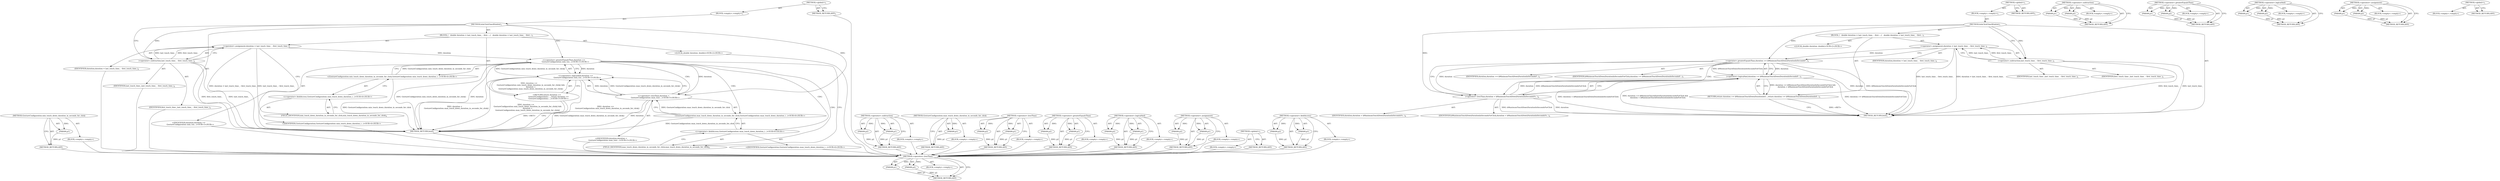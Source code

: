 digraph "&lt;operator&gt;.fieldAccess" {
vulnerable_63 [label=<(METHOD,&lt;operator&gt;.lessThan)>];
vulnerable_64 [label=<(PARAM,p1)>];
vulnerable_65 [label=<(PARAM,p2)>];
vulnerable_66 [label=<(BLOCK,&lt;empty&gt;,&lt;empty&gt;)>];
vulnerable_67 [label=<(METHOD_RETURN,ANY)>];
vulnerable_6 [label=<(METHOD,&lt;global&gt;)<SUB>1</SUB>>];
vulnerable_7 [label=<(BLOCK,&lt;empty&gt;,&lt;empty&gt;)<SUB>1</SUB>>];
vulnerable_8 [label=<(METHOD,IsInClickTimeWindow)<SUB>1</SUB>>];
vulnerable_9 [label=<(BLOCK,{
   double duration = last_touch_time_ - first...,{
   double duration = last_touch_time_ - first...)<SUB>1</SUB>>];
vulnerable_10 [label="<(LOCAL,double duration: double)<SUB>2</SUB>>"];
vulnerable_11 [label=<(&lt;operator&gt;.assignment,duration = last_touch_time_ - first_touch_time_)<SUB>2</SUB>>];
vulnerable_12 [label=<(IDENTIFIER,duration,duration = last_touch_time_ - first_touch_time_)<SUB>2</SUB>>];
vulnerable_13 [label=<(&lt;operator&gt;.subtraction,last_touch_time_ - first_touch_time_)<SUB>2</SUB>>];
vulnerable_14 [label=<(IDENTIFIER,last_touch_time_,last_touch_time_ - first_touch_time_)<SUB>2</SUB>>];
vulnerable_15 [label=<(IDENTIFIER,first_touch_time_,last_touch_time_ - first_touch_time_)<SUB>2</SUB>>];
vulnerable_16 [label=<(RETURN,return duration &gt;= kMinimumTouchDownDurationInS...,return duration &gt;= kMinimumTouchDownDurationInS...)<SUB>3</SUB>>];
vulnerable_17 [label=<(&lt;operator&gt;.logicalAnd,duration &gt;= kMinimumTouchDownDurationInSecondsF...)<SUB>3</SUB>>];
vulnerable_18 [label=<(&lt;operator&gt;.greaterEqualsThan,duration &gt;= kMinimumTouchDownDurationInSecondsF...)<SUB>3</SUB>>];
vulnerable_19 [label=<(IDENTIFIER,duration,duration &gt;= kMinimumTouchDownDurationInSecondsF...)<SUB>3</SUB>>];
vulnerable_20 [label=<(IDENTIFIER,kMinimumTouchDownDurationInSecondsForClick,duration &gt;= kMinimumTouchDownDurationInSecondsF...)<SUB>3</SUB>>];
vulnerable_21 [label=<(&lt;operator&gt;.lessThan,duration &lt; kMaximumTouchDownDurationInSecondsFo...)<SUB>4</SUB>>];
vulnerable_22 [label=<(IDENTIFIER,duration,duration &lt; kMaximumTouchDownDurationInSecondsFo...)<SUB>4</SUB>>];
vulnerable_23 [label=<(IDENTIFIER,kMaximumTouchDownDurationInSecondsForClick,duration &lt; kMaximumTouchDownDurationInSecondsFo...)<SUB>4</SUB>>];
vulnerable_24 [label=<(METHOD_RETURN,bool)<SUB>1</SUB>>];
vulnerable_26 [label=<(METHOD_RETURN,ANY)<SUB>1</SUB>>];
vulnerable_48 [label=<(METHOD,&lt;operator&gt;.subtraction)>];
vulnerable_49 [label=<(PARAM,p1)>];
vulnerable_50 [label=<(PARAM,p2)>];
vulnerable_51 [label=<(BLOCK,&lt;empty&gt;,&lt;empty&gt;)>];
vulnerable_52 [label=<(METHOD_RETURN,ANY)>];
vulnerable_58 [label=<(METHOD,&lt;operator&gt;.greaterEqualsThan)>];
vulnerable_59 [label=<(PARAM,p1)>];
vulnerable_60 [label=<(PARAM,p2)>];
vulnerable_61 [label=<(BLOCK,&lt;empty&gt;,&lt;empty&gt;)>];
vulnerable_62 [label=<(METHOD_RETURN,ANY)>];
vulnerable_53 [label=<(METHOD,&lt;operator&gt;.logicalAnd)>];
vulnerable_54 [label=<(PARAM,p1)>];
vulnerable_55 [label=<(PARAM,p2)>];
vulnerable_56 [label=<(BLOCK,&lt;empty&gt;,&lt;empty&gt;)>];
vulnerable_57 [label=<(METHOD_RETURN,ANY)>];
vulnerable_43 [label=<(METHOD,&lt;operator&gt;.assignment)>];
vulnerable_44 [label=<(PARAM,p1)>];
vulnerable_45 [label=<(PARAM,p2)>];
vulnerable_46 [label=<(BLOCK,&lt;empty&gt;,&lt;empty&gt;)>];
vulnerable_47 [label=<(METHOD_RETURN,ANY)>];
vulnerable_37 [label=<(METHOD,&lt;global&gt;)<SUB>1</SUB>>];
vulnerable_38 [label=<(BLOCK,&lt;empty&gt;,&lt;empty&gt;)>];
vulnerable_39 [label=<(METHOD_RETURN,ANY)>];
fixed_69 [label=<(METHOD,GestureConfiguration.min_touch_down_duration_in_seconds_for_click)>];
fixed_70 [label=<(PARAM,p1)>];
fixed_71 [label=<(BLOCK,&lt;empty&gt;,&lt;empty&gt;)>];
fixed_72 [label=<(METHOD_RETURN,ANY)>];
fixed_6 [label=<(METHOD,&lt;global&gt;)<SUB>1</SUB>>];
fixed_7 [label=<(BLOCK,&lt;empty&gt;,&lt;empty&gt;)<SUB>1</SUB>>];
fixed_8 [label=<(METHOD,IsInClickTimeWindow)<SUB>1</SUB>>];
fixed_9 [label=<(BLOCK,{
   double duration = last_touch_time_ - first...,{
   double duration = last_touch_time_ - first...)<SUB>1</SUB>>];
fixed_10 [label="<(LOCAL,double duration: double)<SUB>2</SUB>>"];
fixed_11 [label=<(&lt;operator&gt;.assignment,duration = last_touch_time_ - first_touch_time_)<SUB>2</SUB>>];
fixed_12 [label=<(IDENTIFIER,duration,duration = last_touch_time_ - first_touch_time_)<SUB>2</SUB>>];
fixed_13 [label=<(&lt;operator&gt;.subtraction,last_touch_time_ - first_touch_time_)<SUB>2</SUB>>];
fixed_14 [label=<(IDENTIFIER,last_touch_time_,last_touch_time_ - first_touch_time_)<SUB>2</SUB>>];
fixed_15 [label=<(IDENTIFIER,first_touch_time_,last_touch_time_ - first_touch_time_)<SUB>2</SUB>>];
fixed_16 [label="<(RETURN,return duration &gt;=
      GestureConfiguration::...,return duration &gt;=
      GestureConfiguration::...)<SUB>3</SUB>>"];
fixed_17 [label="<(&lt;operator&gt;.logicalAnd,duration &gt;=
      GestureConfiguration::min_tou...)<SUB>3</SUB>>"];
fixed_18 [label="<(&lt;operator&gt;.greaterEqualsThan,duration &gt;=
      GestureConfiguration::min_tou...)<SUB>3</SUB>>"];
fixed_19 [label="<(IDENTIFIER,duration,duration &gt;=
      GestureConfiguration::min_tou...)<SUB>3</SUB>>"];
fixed_20 [label="<(GestureConfiguration.min_touch_down_duration_in_seconds_for_click,GestureConfiguration::min_touch_down_duration_i...)<SUB>4</SUB>>"];
fixed_21 [label="<(&lt;operator&gt;.fieldAccess,GestureConfiguration::min_touch_down_duration_i...)<SUB>4</SUB>>"];
fixed_22 [label="<(IDENTIFIER,GestureConfiguration,GestureConfiguration::min_touch_down_duration_i...)<SUB>4</SUB>>"];
fixed_23 [label=<(FIELD_IDENTIFIER,min_touch_down_duration_in_seconds_for_click,min_touch_down_duration_in_seconds_for_click)<SUB>4</SUB>>];
fixed_24 [label="<(&lt;operator&gt;.lessThan,duration &lt;
      GestureConfiguration::max_touc...)<SUB>5</SUB>>"];
fixed_25 [label="<(IDENTIFIER,duration,duration &lt;
      GestureConfiguration::max_touc...)<SUB>5</SUB>>"];
fixed_26 [label="<(GestureConfiguration.max_touch_down_duration_in_seconds_for_click,GestureConfiguration::max_touch_down_duration_i...)<SUB>6</SUB>>"];
fixed_27 [label="<(&lt;operator&gt;.fieldAccess,GestureConfiguration::max_touch_down_duration_i...)<SUB>6</SUB>>"];
fixed_28 [label="<(IDENTIFIER,GestureConfiguration,GestureConfiguration::max_touch_down_duration_i...)<SUB>6</SUB>>"];
fixed_29 [label=<(FIELD_IDENTIFIER,max_touch_down_duration_in_seconds_for_click,max_touch_down_duration_in_seconds_for_click)<SUB>6</SUB>>];
fixed_30 [label=<(METHOD_RETURN,bool)<SUB>1</SUB>>];
fixed_32 [label=<(METHOD_RETURN,ANY)<SUB>1</SUB>>];
fixed_54 [label=<(METHOD,&lt;operator&gt;.subtraction)>];
fixed_55 [label=<(PARAM,p1)>];
fixed_56 [label=<(PARAM,p2)>];
fixed_57 [label=<(BLOCK,&lt;empty&gt;,&lt;empty&gt;)>];
fixed_58 [label=<(METHOD_RETURN,ANY)>];
fixed_83 [label=<(METHOD,GestureConfiguration.max_touch_down_duration_in_seconds_for_click)>];
fixed_84 [label=<(PARAM,p1)>];
fixed_85 [label=<(BLOCK,&lt;empty&gt;,&lt;empty&gt;)>];
fixed_86 [label=<(METHOD_RETURN,ANY)>];
fixed_78 [label=<(METHOD,&lt;operator&gt;.lessThan)>];
fixed_79 [label=<(PARAM,p1)>];
fixed_80 [label=<(PARAM,p2)>];
fixed_81 [label=<(BLOCK,&lt;empty&gt;,&lt;empty&gt;)>];
fixed_82 [label=<(METHOD_RETURN,ANY)>];
fixed_64 [label=<(METHOD,&lt;operator&gt;.greaterEqualsThan)>];
fixed_65 [label=<(PARAM,p1)>];
fixed_66 [label=<(PARAM,p2)>];
fixed_67 [label=<(BLOCK,&lt;empty&gt;,&lt;empty&gt;)>];
fixed_68 [label=<(METHOD_RETURN,ANY)>];
fixed_59 [label=<(METHOD,&lt;operator&gt;.logicalAnd)>];
fixed_60 [label=<(PARAM,p1)>];
fixed_61 [label=<(PARAM,p2)>];
fixed_62 [label=<(BLOCK,&lt;empty&gt;,&lt;empty&gt;)>];
fixed_63 [label=<(METHOD_RETURN,ANY)>];
fixed_49 [label=<(METHOD,&lt;operator&gt;.assignment)>];
fixed_50 [label=<(PARAM,p1)>];
fixed_51 [label=<(PARAM,p2)>];
fixed_52 [label=<(BLOCK,&lt;empty&gt;,&lt;empty&gt;)>];
fixed_53 [label=<(METHOD_RETURN,ANY)>];
fixed_43 [label=<(METHOD,&lt;global&gt;)<SUB>1</SUB>>];
fixed_44 [label=<(BLOCK,&lt;empty&gt;,&lt;empty&gt;)>];
fixed_45 [label=<(METHOD_RETURN,ANY)>];
fixed_73 [label=<(METHOD,&lt;operator&gt;.fieldAccess)>];
fixed_74 [label=<(PARAM,p1)>];
fixed_75 [label=<(PARAM,p2)>];
fixed_76 [label=<(BLOCK,&lt;empty&gt;,&lt;empty&gt;)>];
fixed_77 [label=<(METHOD_RETURN,ANY)>];
vulnerable_63 -> vulnerable_64  [key=0, label="AST: "];
vulnerable_63 -> vulnerable_64  [key=1, label="DDG: "];
vulnerable_63 -> vulnerable_66  [key=0, label="AST: "];
vulnerable_63 -> vulnerable_65  [key=0, label="AST: "];
vulnerable_63 -> vulnerable_65  [key=1, label="DDG: "];
vulnerable_63 -> vulnerable_67  [key=0, label="AST: "];
vulnerable_63 -> vulnerable_67  [key=1, label="CFG: "];
vulnerable_64 -> vulnerable_67  [key=0, label="DDG: p1"];
vulnerable_65 -> vulnerable_67  [key=0, label="DDG: p2"];
vulnerable_6 -> vulnerable_7  [key=0, label="AST: "];
vulnerable_6 -> vulnerable_26  [key=0, label="AST: "];
vulnerable_6 -> vulnerable_26  [key=1, label="CFG: "];
vulnerable_7 -> vulnerable_8  [key=0, label="AST: "];
vulnerable_8 -> vulnerable_9  [key=0, label="AST: "];
vulnerable_8 -> vulnerable_24  [key=0, label="AST: "];
vulnerable_8 -> vulnerable_13  [key=0, label="CFG: "];
vulnerable_8 -> vulnerable_13  [key=1, label="DDG: "];
vulnerable_8 -> vulnerable_18  [key=0, label="DDG: "];
vulnerable_8 -> vulnerable_21  [key=0, label="DDG: "];
vulnerable_9 -> vulnerable_10  [key=0, label="AST: "];
vulnerable_9 -> vulnerable_11  [key=0, label="AST: "];
vulnerable_9 -> vulnerable_16  [key=0, label="AST: "];
vulnerable_11 -> vulnerable_12  [key=0, label="AST: "];
vulnerable_11 -> vulnerable_13  [key=0, label="AST: "];
vulnerable_11 -> vulnerable_18  [key=0, label="CFG: "];
vulnerable_11 -> vulnerable_18  [key=1, label="DDG: duration"];
vulnerable_11 -> vulnerable_24  [key=0, label="DDG: last_touch_time_ - first_touch_time_"];
vulnerable_11 -> vulnerable_24  [key=1, label="DDG: duration = last_touch_time_ - first_touch_time_"];
vulnerable_13 -> vulnerable_14  [key=0, label="AST: "];
vulnerable_13 -> vulnerable_15  [key=0, label="AST: "];
vulnerable_13 -> vulnerable_11  [key=0, label="CFG: "];
vulnerable_13 -> vulnerable_11  [key=1, label="DDG: last_touch_time_"];
vulnerable_13 -> vulnerable_11  [key=2, label="DDG: first_touch_time_"];
vulnerable_13 -> vulnerable_24  [key=0, label="DDG: last_touch_time_"];
vulnerable_13 -> vulnerable_24  [key=1, label="DDG: first_touch_time_"];
vulnerable_16 -> vulnerable_17  [key=0, label="AST: "];
vulnerable_16 -> vulnerable_24  [key=0, label="CFG: "];
vulnerable_16 -> vulnerable_24  [key=1, label="DDG: &lt;RET&gt;"];
vulnerable_17 -> vulnerable_18  [key=0, label="AST: "];
vulnerable_17 -> vulnerable_21  [key=0, label="AST: "];
vulnerable_17 -> vulnerable_16  [key=0, label="CFG: "];
vulnerable_17 -> vulnerable_16  [key=1, label="DDG: duration &gt;= kMinimumTouchDownDurationInSecondsForClick &amp;&amp;
         duration &lt; kMaximumTouchDownDurationInSecondsForClick"];
vulnerable_17 -> vulnerable_24  [key=0, label="DDG: duration &gt;= kMinimumTouchDownDurationInSecondsForClick"];
vulnerable_17 -> vulnerable_24  [key=1, label="DDG: duration &lt; kMaximumTouchDownDurationInSecondsForClick"];
vulnerable_17 -> vulnerable_24  [key=2, label="DDG: duration &gt;= kMinimumTouchDownDurationInSecondsForClick &amp;&amp;
         duration &lt; kMaximumTouchDownDurationInSecondsForClick"];
vulnerable_18 -> vulnerable_19  [key=0, label="AST: "];
vulnerable_18 -> vulnerable_20  [key=0, label="AST: "];
vulnerable_18 -> vulnerable_17  [key=0, label="CFG: "];
vulnerable_18 -> vulnerable_17  [key=1, label="DDG: duration"];
vulnerable_18 -> vulnerable_17  [key=2, label="DDG: kMinimumTouchDownDurationInSecondsForClick"];
vulnerable_18 -> vulnerable_21  [key=0, label="CFG: "];
vulnerable_18 -> vulnerable_21  [key=1, label="DDG: duration"];
vulnerable_18 -> vulnerable_21  [key=2, label="CDG: "];
vulnerable_18 -> vulnerable_24  [key=0, label="DDG: duration"];
vulnerable_18 -> vulnerable_24  [key=1, label="DDG: kMinimumTouchDownDurationInSecondsForClick"];
vulnerable_21 -> vulnerable_22  [key=0, label="AST: "];
vulnerable_21 -> vulnerable_23  [key=0, label="AST: "];
vulnerable_21 -> vulnerable_17  [key=0, label="CFG: "];
vulnerable_21 -> vulnerable_17  [key=1, label="DDG: duration"];
vulnerable_21 -> vulnerable_17  [key=2, label="DDG: kMaximumTouchDownDurationInSecondsForClick"];
vulnerable_21 -> vulnerable_24  [key=0, label="DDG: duration"];
vulnerable_21 -> vulnerable_24  [key=1, label="DDG: kMaximumTouchDownDurationInSecondsForClick"];
vulnerable_48 -> vulnerable_49  [key=0, label="AST: "];
vulnerable_48 -> vulnerable_49  [key=1, label="DDG: "];
vulnerable_48 -> vulnerable_51  [key=0, label="AST: "];
vulnerable_48 -> vulnerable_50  [key=0, label="AST: "];
vulnerable_48 -> vulnerable_50  [key=1, label="DDG: "];
vulnerable_48 -> vulnerable_52  [key=0, label="AST: "];
vulnerable_48 -> vulnerable_52  [key=1, label="CFG: "];
vulnerable_49 -> vulnerable_52  [key=0, label="DDG: p1"];
vulnerable_50 -> vulnerable_52  [key=0, label="DDG: p2"];
vulnerable_58 -> vulnerable_59  [key=0, label="AST: "];
vulnerable_58 -> vulnerable_59  [key=1, label="DDG: "];
vulnerable_58 -> vulnerable_61  [key=0, label="AST: "];
vulnerable_58 -> vulnerable_60  [key=0, label="AST: "];
vulnerable_58 -> vulnerable_60  [key=1, label="DDG: "];
vulnerable_58 -> vulnerable_62  [key=0, label="AST: "];
vulnerable_58 -> vulnerable_62  [key=1, label="CFG: "];
vulnerable_59 -> vulnerable_62  [key=0, label="DDG: p1"];
vulnerable_60 -> vulnerable_62  [key=0, label="DDG: p2"];
vulnerable_53 -> vulnerable_54  [key=0, label="AST: "];
vulnerable_53 -> vulnerable_54  [key=1, label="DDG: "];
vulnerable_53 -> vulnerable_56  [key=0, label="AST: "];
vulnerable_53 -> vulnerable_55  [key=0, label="AST: "];
vulnerable_53 -> vulnerable_55  [key=1, label="DDG: "];
vulnerable_53 -> vulnerable_57  [key=0, label="AST: "];
vulnerable_53 -> vulnerable_57  [key=1, label="CFG: "];
vulnerable_54 -> vulnerable_57  [key=0, label="DDG: p1"];
vulnerable_55 -> vulnerable_57  [key=0, label="DDG: p2"];
vulnerable_43 -> vulnerable_44  [key=0, label="AST: "];
vulnerable_43 -> vulnerable_44  [key=1, label="DDG: "];
vulnerable_43 -> vulnerable_46  [key=0, label="AST: "];
vulnerable_43 -> vulnerable_45  [key=0, label="AST: "];
vulnerable_43 -> vulnerable_45  [key=1, label="DDG: "];
vulnerable_43 -> vulnerable_47  [key=0, label="AST: "];
vulnerable_43 -> vulnerable_47  [key=1, label="CFG: "];
vulnerable_44 -> vulnerable_47  [key=0, label="DDG: p1"];
vulnerable_45 -> vulnerable_47  [key=0, label="DDG: p2"];
vulnerable_37 -> vulnerable_38  [key=0, label="AST: "];
vulnerable_37 -> vulnerable_39  [key=0, label="AST: "];
vulnerable_37 -> vulnerable_39  [key=1, label="CFG: "];
fixed_69 -> fixed_70  [key=0, label="AST: "];
fixed_69 -> fixed_70  [key=1, label="DDG: "];
fixed_69 -> fixed_71  [key=0, label="AST: "];
fixed_69 -> fixed_72  [key=0, label="AST: "];
fixed_69 -> fixed_72  [key=1, label="CFG: "];
fixed_70 -> fixed_72  [key=0, label="DDG: p1"];
fixed_71 -> vulnerable_63  [key=0];
fixed_72 -> vulnerable_63  [key=0];
fixed_6 -> fixed_7  [key=0, label="AST: "];
fixed_6 -> fixed_32  [key=0, label="AST: "];
fixed_6 -> fixed_32  [key=1, label="CFG: "];
fixed_7 -> fixed_8  [key=0, label="AST: "];
fixed_8 -> fixed_9  [key=0, label="AST: "];
fixed_8 -> fixed_30  [key=0, label="AST: "];
fixed_8 -> fixed_13  [key=0, label="CFG: "];
fixed_8 -> fixed_13  [key=1, label="DDG: "];
fixed_8 -> fixed_18  [key=0, label="DDG: "];
fixed_8 -> fixed_24  [key=0, label="DDG: "];
fixed_9 -> fixed_10  [key=0, label="AST: "];
fixed_9 -> fixed_11  [key=0, label="AST: "];
fixed_9 -> fixed_16  [key=0, label="AST: "];
fixed_10 -> vulnerable_63  [key=0];
fixed_11 -> fixed_12  [key=0, label="AST: "];
fixed_11 -> fixed_13  [key=0, label="AST: "];
fixed_11 -> fixed_23  [key=0, label="CFG: "];
fixed_11 -> fixed_30  [key=0, label="DDG: last_touch_time_ - first_touch_time_"];
fixed_11 -> fixed_30  [key=1, label="DDG: duration = last_touch_time_ - first_touch_time_"];
fixed_11 -> fixed_18  [key=0, label="DDG: duration"];
fixed_12 -> vulnerable_63  [key=0];
fixed_13 -> fixed_14  [key=0, label="AST: "];
fixed_13 -> fixed_15  [key=0, label="AST: "];
fixed_13 -> fixed_11  [key=0, label="CFG: "];
fixed_13 -> fixed_11  [key=1, label="DDG: last_touch_time_"];
fixed_13 -> fixed_11  [key=2, label="DDG: first_touch_time_"];
fixed_13 -> fixed_30  [key=0, label="DDG: last_touch_time_"];
fixed_13 -> fixed_30  [key=1, label="DDG: first_touch_time_"];
fixed_14 -> vulnerable_63  [key=0];
fixed_15 -> vulnerable_63  [key=0];
fixed_16 -> fixed_17  [key=0, label="AST: "];
fixed_16 -> fixed_30  [key=0, label="CFG: "];
fixed_16 -> fixed_30  [key=1, label="DDG: &lt;RET&gt;"];
fixed_17 -> fixed_18  [key=0, label="AST: "];
fixed_17 -> fixed_24  [key=0, label="AST: "];
fixed_17 -> fixed_16  [key=0, label="CFG: "];
fixed_17 -> fixed_16  [key=1, label="DDG: duration &gt;=
      GestureConfiguration::min_touch_down_duration_in_seconds_for_click() &amp;&amp;
      duration &lt;
      GestureConfiguration::max_touch_down_duration_in_seconds_for_click()"];
fixed_17 -> fixed_30  [key=0, label="DDG: duration &gt;=
      GestureConfiguration::min_touch_down_duration_in_seconds_for_click()"];
fixed_17 -> fixed_30  [key=1, label="DDG: duration &lt;
      GestureConfiguration::max_touch_down_duration_in_seconds_for_click()"];
fixed_17 -> fixed_30  [key=2, label="DDG: duration &gt;=
      GestureConfiguration::min_touch_down_duration_in_seconds_for_click() &amp;&amp;
      duration &lt;
      GestureConfiguration::max_touch_down_duration_in_seconds_for_click()"];
fixed_18 -> fixed_19  [key=0, label="AST: "];
fixed_18 -> fixed_20  [key=0, label="AST: "];
fixed_18 -> fixed_17  [key=0, label="CFG: "];
fixed_18 -> fixed_17  [key=1, label="DDG: duration"];
fixed_18 -> fixed_17  [key=2, label="DDG: GestureConfiguration::min_touch_down_duration_in_seconds_for_click()"];
fixed_18 -> fixed_29  [key=0, label="CFG: "];
fixed_18 -> fixed_29  [key=1, label="CDG: "];
fixed_18 -> fixed_30  [key=0, label="DDG: duration"];
fixed_18 -> fixed_30  [key=1, label="DDG: GestureConfiguration::min_touch_down_duration_in_seconds_for_click()"];
fixed_18 -> fixed_24  [key=0, label="DDG: duration"];
fixed_18 -> fixed_24  [key=1, label="CDG: "];
fixed_18 -> fixed_26  [key=0, label="CDG: "];
fixed_18 -> fixed_27  [key=0, label="CDG: "];
fixed_19 -> vulnerable_63  [key=0];
fixed_20 -> fixed_21  [key=0, label="AST: "];
fixed_20 -> fixed_18  [key=0, label="CFG: "];
fixed_20 -> fixed_18  [key=1, label="DDG: GestureConfiguration::min_touch_down_duration_in_seconds_for_click"];
fixed_20 -> fixed_30  [key=0, label="DDG: GestureConfiguration::min_touch_down_duration_in_seconds_for_click"];
fixed_21 -> fixed_22  [key=0, label="AST: "];
fixed_21 -> fixed_23  [key=0, label="AST: "];
fixed_21 -> fixed_20  [key=0, label="CFG: "];
fixed_22 -> vulnerable_63  [key=0];
fixed_23 -> fixed_21  [key=0, label="CFG: "];
fixed_24 -> fixed_25  [key=0, label="AST: "];
fixed_24 -> fixed_26  [key=0, label="AST: "];
fixed_24 -> fixed_17  [key=0, label="CFG: "];
fixed_24 -> fixed_17  [key=1, label="DDG: duration"];
fixed_24 -> fixed_17  [key=2, label="DDG: GestureConfiguration::max_touch_down_duration_in_seconds_for_click()"];
fixed_24 -> fixed_30  [key=0, label="DDG: duration"];
fixed_24 -> fixed_30  [key=1, label="DDG: GestureConfiguration::max_touch_down_duration_in_seconds_for_click()"];
fixed_25 -> vulnerable_63  [key=0];
fixed_26 -> fixed_27  [key=0, label="AST: "];
fixed_26 -> fixed_24  [key=0, label="CFG: "];
fixed_26 -> fixed_24  [key=1, label="DDG: GestureConfiguration::max_touch_down_duration_in_seconds_for_click"];
fixed_26 -> fixed_30  [key=0, label="DDG: GestureConfiguration::max_touch_down_duration_in_seconds_for_click"];
fixed_27 -> fixed_28  [key=0, label="AST: "];
fixed_27 -> fixed_29  [key=0, label="AST: "];
fixed_27 -> fixed_26  [key=0, label="CFG: "];
fixed_28 -> vulnerable_63  [key=0];
fixed_29 -> fixed_27  [key=0, label="CFG: "];
fixed_30 -> vulnerable_63  [key=0];
fixed_32 -> vulnerable_63  [key=0];
fixed_54 -> fixed_55  [key=0, label="AST: "];
fixed_54 -> fixed_55  [key=1, label="DDG: "];
fixed_54 -> fixed_57  [key=0, label="AST: "];
fixed_54 -> fixed_56  [key=0, label="AST: "];
fixed_54 -> fixed_56  [key=1, label="DDG: "];
fixed_54 -> fixed_58  [key=0, label="AST: "];
fixed_54 -> fixed_58  [key=1, label="CFG: "];
fixed_55 -> fixed_58  [key=0, label="DDG: p1"];
fixed_56 -> fixed_58  [key=0, label="DDG: p2"];
fixed_57 -> vulnerable_63  [key=0];
fixed_58 -> vulnerable_63  [key=0];
fixed_83 -> fixed_84  [key=0, label="AST: "];
fixed_83 -> fixed_84  [key=1, label="DDG: "];
fixed_83 -> fixed_85  [key=0, label="AST: "];
fixed_83 -> fixed_86  [key=0, label="AST: "];
fixed_83 -> fixed_86  [key=1, label="CFG: "];
fixed_84 -> fixed_86  [key=0, label="DDG: p1"];
fixed_85 -> vulnerable_63  [key=0];
fixed_86 -> vulnerable_63  [key=0];
fixed_78 -> fixed_79  [key=0, label="AST: "];
fixed_78 -> fixed_79  [key=1, label="DDG: "];
fixed_78 -> fixed_81  [key=0, label="AST: "];
fixed_78 -> fixed_80  [key=0, label="AST: "];
fixed_78 -> fixed_80  [key=1, label="DDG: "];
fixed_78 -> fixed_82  [key=0, label="AST: "];
fixed_78 -> fixed_82  [key=1, label="CFG: "];
fixed_79 -> fixed_82  [key=0, label="DDG: p1"];
fixed_80 -> fixed_82  [key=0, label="DDG: p2"];
fixed_81 -> vulnerable_63  [key=0];
fixed_82 -> vulnerable_63  [key=0];
fixed_64 -> fixed_65  [key=0, label="AST: "];
fixed_64 -> fixed_65  [key=1, label="DDG: "];
fixed_64 -> fixed_67  [key=0, label="AST: "];
fixed_64 -> fixed_66  [key=0, label="AST: "];
fixed_64 -> fixed_66  [key=1, label="DDG: "];
fixed_64 -> fixed_68  [key=0, label="AST: "];
fixed_64 -> fixed_68  [key=1, label="CFG: "];
fixed_65 -> fixed_68  [key=0, label="DDG: p1"];
fixed_66 -> fixed_68  [key=0, label="DDG: p2"];
fixed_67 -> vulnerable_63  [key=0];
fixed_68 -> vulnerable_63  [key=0];
fixed_59 -> fixed_60  [key=0, label="AST: "];
fixed_59 -> fixed_60  [key=1, label="DDG: "];
fixed_59 -> fixed_62  [key=0, label="AST: "];
fixed_59 -> fixed_61  [key=0, label="AST: "];
fixed_59 -> fixed_61  [key=1, label="DDG: "];
fixed_59 -> fixed_63  [key=0, label="AST: "];
fixed_59 -> fixed_63  [key=1, label="CFG: "];
fixed_60 -> fixed_63  [key=0, label="DDG: p1"];
fixed_61 -> fixed_63  [key=0, label="DDG: p2"];
fixed_62 -> vulnerable_63  [key=0];
fixed_63 -> vulnerable_63  [key=0];
fixed_49 -> fixed_50  [key=0, label="AST: "];
fixed_49 -> fixed_50  [key=1, label="DDG: "];
fixed_49 -> fixed_52  [key=0, label="AST: "];
fixed_49 -> fixed_51  [key=0, label="AST: "];
fixed_49 -> fixed_51  [key=1, label="DDG: "];
fixed_49 -> fixed_53  [key=0, label="AST: "];
fixed_49 -> fixed_53  [key=1, label="CFG: "];
fixed_50 -> fixed_53  [key=0, label="DDG: p1"];
fixed_51 -> fixed_53  [key=0, label="DDG: p2"];
fixed_52 -> vulnerable_63  [key=0];
fixed_53 -> vulnerable_63  [key=0];
fixed_43 -> fixed_44  [key=0, label="AST: "];
fixed_43 -> fixed_45  [key=0, label="AST: "];
fixed_43 -> fixed_45  [key=1, label="CFG: "];
fixed_44 -> vulnerable_63  [key=0];
fixed_45 -> vulnerable_63  [key=0];
fixed_73 -> fixed_74  [key=0, label="AST: "];
fixed_73 -> fixed_74  [key=1, label="DDG: "];
fixed_73 -> fixed_76  [key=0, label="AST: "];
fixed_73 -> fixed_75  [key=0, label="AST: "];
fixed_73 -> fixed_75  [key=1, label="DDG: "];
fixed_73 -> fixed_77  [key=0, label="AST: "];
fixed_73 -> fixed_77  [key=1, label="CFG: "];
fixed_74 -> fixed_77  [key=0, label="DDG: p1"];
fixed_75 -> fixed_77  [key=0, label="DDG: p2"];
fixed_76 -> vulnerable_63  [key=0];
fixed_77 -> vulnerable_63  [key=0];
}
